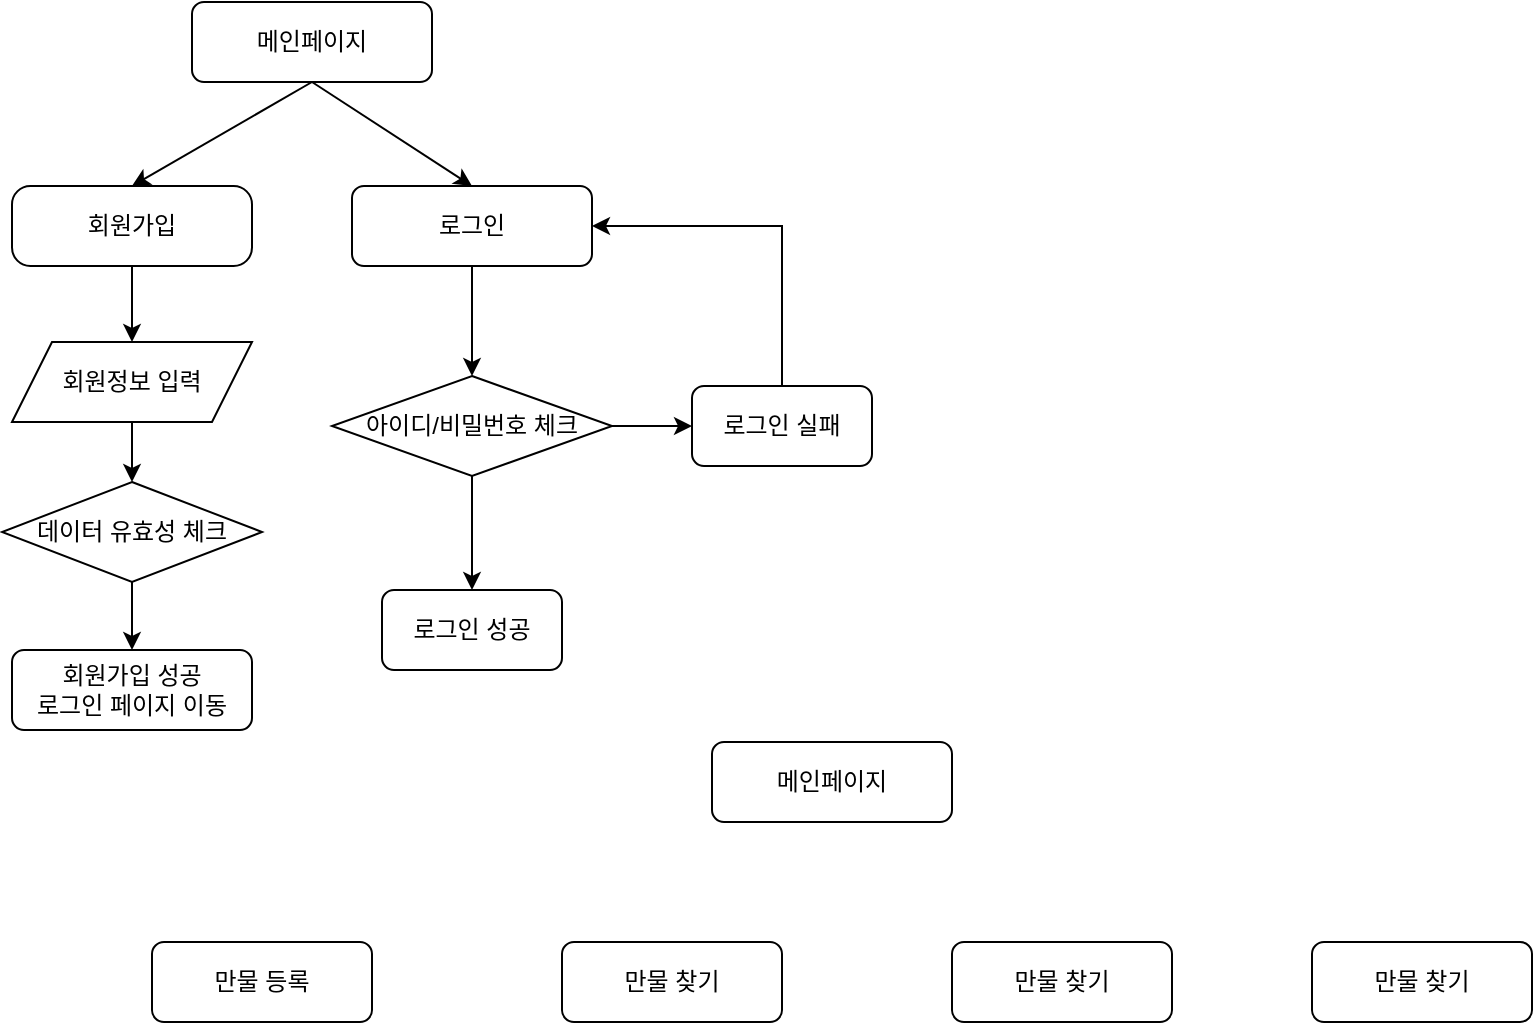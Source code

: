 <mxfile version="14.8.0" type="github">
  <diagram id="C5RBs43oDa-KdzZeNtuy" name="Page-1">
    <mxGraphModel dx="1422" dy="794" grid="1" gridSize="10" guides="1" tooltips="1" connect="1" arrows="1" fold="1" page="1" pageScale="1" pageWidth="827" pageHeight="1169" math="0" shadow="0">
      <root>
        <mxCell id="WIyWlLk6GJQsqaUBKTNV-0" />
        <mxCell id="WIyWlLk6GJQsqaUBKTNV-1" parent="WIyWlLk6GJQsqaUBKTNV-0" />
        <mxCell id="kNZeeyLY9zirJYCVrwu_-2" style="edgeStyle=none;rounded=0;orthogonalLoop=1;jettySize=auto;html=1;exitX=0.5;exitY=1;exitDx=0;exitDy=0;entryX=0.5;entryY=0;entryDx=0;entryDy=0;" edge="1" parent="WIyWlLk6GJQsqaUBKTNV-1" source="WIyWlLk6GJQsqaUBKTNV-3" target="kNZeeyLY9zirJYCVrwu_-0">
          <mxGeometry relative="1" as="geometry" />
        </mxCell>
        <mxCell id="kNZeeyLY9zirJYCVrwu_-3" style="edgeStyle=none;rounded=0;orthogonalLoop=1;jettySize=auto;html=1;exitX=0.5;exitY=1;exitDx=0;exitDy=0;entryX=0.5;entryY=0;entryDx=0;entryDy=0;" edge="1" parent="WIyWlLk6GJQsqaUBKTNV-1" source="WIyWlLk6GJQsqaUBKTNV-3" target="kNZeeyLY9zirJYCVrwu_-1">
          <mxGeometry relative="1" as="geometry" />
        </mxCell>
        <mxCell id="WIyWlLk6GJQsqaUBKTNV-3" value="메인페이지" style="rounded=1;whiteSpace=wrap;html=1;fontSize=12;glass=0;strokeWidth=1;shadow=0;" parent="WIyWlLk6GJQsqaUBKTNV-1" vertex="1">
          <mxGeometry x="100" y="10" width="120" height="40" as="geometry" />
        </mxCell>
        <mxCell id="kNZeeyLY9zirJYCVrwu_-12" style="edgeStyle=none;rounded=0;orthogonalLoop=1;jettySize=auto;html=1;exitX=0.5;exitY=1;exitDx=0;exitDy=0;entryX=0.5;entryY=0;entryDx=0;entryDy=0;" edge="1" parent="WIyWlLk6GJQsqaUBKTNV-1" source="kNZeeyLY9zirJYCVrwu_-0" target="kNZeeyLY9zirJYCVrwu_-11">
          <mxGeometry relative="1" as="geometry" />
        </mxCell>
        <mxCell id="kNZeeyLY9zirJYCVrwu_-0" value="회원가입" style="rounded=1;whiteSpace=wrap;html=1;arcSize=23;" vertex="1" parent="WIyWlLk6GJQsqaUBKTNV-1">
          <mxGeometry x="10" y="102" width="120" height="40" as="geometry" />
        </mxCell>
        <mxCell id="kNZeeyLY9zirJYCVrwu_-10" style="edgeStyle=none;rounded=0;orthogonalLoop=1;jettySize=auto;html=1;exitX=0.5;exitY=1;exitDx=0;exitDy=0;entryX=0.5;entryY=0;entryDx=0;entryDy=0;" edge="1" parent="WIyWlLk6GJQsqaUBKTNV-1" source="kNZeeyLY9zirJYCVrwu_-1" target="kNZeeyLY9zirJYCVrwu_-4">
          <mxGeometry relative="1" as="geometry" />
        </mxCell>
        <mxCell id="kNZeeyLY9zirJYCVrwu_-1" value="로그인" style="rounded=1;whiteSpace=wrap;html=1;" vertex="1" parent="WIyWlLk6GJQsqaUBKTNV-1">
          <mxGeometry x="180" y="102" width="120" height="40" as="geometry" />
        </mxCell>
        <mxCell id="kNZeeyLY9zirJYCVrwu_-7" style="edgeStyle=none;rounded=0;orthogonalLoop=1;jettySize=auto;html=1;exitX=0.5;exitY=1;exitDx=0;exitDy=0;entryX=0.5;entryY=0;entryDx=0;entryDy=0;" edge="1" parent="WIyWlLk6GJQsqaUBKTNV-1" source="kNZeeyLY9zirJYCVrwu_-4" target="kNZeeyLY9zirJYCVrwu_-5">
          <mxGeometry relative="1" as="geometry" />
        </mxCell>
        <mxCell id="kNZeeyLY9zirJYCVrwu_-8" style="edgeStyle=none;rounded=0;orthogonalLoop=1;jettySize=auto;html=1;exitX=1;exitY=0.5;exitDx=0;exitDy=0;entryX=0;entryY=0.5;entryDx=0;entryDy=0;" edge="1" parent="WIyWlLk6GJQsqaUBKTNV-1" source="kNZeeyLY9zirJYCVrwu_-4" target="kNZeeyLY9zirJYCVrwu_-6">
          <mxGeometry relative="1" as="geometry" />
        </mxCell>
        <mxCell id="kNZeeyLY9zirJYCVrwu_-4" value="아이디/비밀번호 체크" style="rhombus;whiteSpace=wrap;html=1;" vertex="1" parent="WIyWlLk6GJQsqaUBKTNV-1">
          <mxGeometry x="170" y="197" width="140" height="50" as="geometry" />
        </mxCell>
        <mxCell id="kNZeeyLY9zirJYCVrwu_-5" value="로그인 성공" style="rounded=1;whiteSpace=wrap;html=1;" vertex="1" parent="WIyWlLk6GJQsqaUBKTNV-1">
          <mxGeometry x="195" y="304" width="90" height="40" as="geometry" />
        </mxCell>
        <mxCell id="kNZeeyLY9zirJYCVrwu_-9" style="edgeStyle=none;rounded=0;orthogonalLoop=1;jettySize=auto;html=1;exitX=0.5;exitY=0;exitDx=0;exitDy=0;entryX=1;entryY=0.5;entryDx=0;entryDy=0;" edge="1" parent="WIyWlLk6GJQsqaUBKTNV-1" source="kNZeeyLY9zirJYCVrwu_-6" target="kNZeeyLY9zirJYCVrwu_-1">
          <mxGeometry relative="1" as="geometry">
            <Array as="points">
              <mxPoint x="395" y="122" />
            </Array>
          </mxGeometry>
        </mxCell>
        <mxCell id="kNZeeyLY9zirJYCVrwu_-6" value="로그인 실패" style="rounded=1;whiteSpace=wrap;html=1;" vertex="1" parent="WIyWlLk6GJQsqaUBKTNV-1">
          <mxGeometry x="350" y="202" width="90" height="40" as="geometry" />
        </mxCell>
        <mxCell id="kNZeeyLY9zirJYCVrwu_-14" style="edgeStyle=none;rounded=0;orthogonalLoop=1;jettySize=auto;html=1;exitX=0.5;exitY=1;exitDx=0;exitDy=0;entryX=0.5;entryY=0;entryDx=0;entryDy=0;" edge="1" parent="WIyWlLk6GJQsqaUBKTNV-1" source="kNZeeyLY9zirJYCVrwu_-11" target="kNZeeyLY9zirJYCVrwu_-13">
          <mxGeometry relative="1" as="geometry" />
        </mxCell>
        <mxCell id="kNZeeyLY9zirJYCVrwu_-11" value="회원정보 입력" style="shape=parallelogram;perimeter=parallelogramPerimeter;whiteSpace=wrap;html=1;fixedSize=1;" vertex="1" parent="WIyWlLk6GJQsqaUBKTNV-1">
          <mxGeometry x="10" y="180" width="120" height="40" as="geometry" />
        </mxCell>
        <mxCell id="kNZeeyLY9zirJYCVrwu_-16" style="edgeStyle=none;rounded=0;orthogonalLoop=1;jettySize=auto;html=1;exitX=0.5;exitY=1;exitDx=0;exitDy=0;entryX=0.5;entryY=0;entryDx=0;entryDy=0;" edge="1" parent="WIyWlLk6GJQsqaUBKTNV-1" source="kNZeeyLY9zirJYCVrwu_-13" target="kNZeeyLY9zirJYCVrwu_-15">
          <mxGeometry relative="1" as="geometry" />
        </mxCell>
        <mxCell id="kNZeeyLY9zirJYCVrwu_-13" value="데이터 유효성 체크" style="rhombus;whiteSpace=wrap;html=1;" vertex="1" parent="WIyWlLk6GJQsqaUBKTNV-1">
          <mxGeometry x="5" y="250" width="130" height="50" as="geometry" />
        </mxCell>
        <mxCell id="kNZeeyLY9zirJYCVrwu_-15" value="회원가입 성공&lt;br&gt;로그인 페이지 이동" style="rounded=1;whiteSpace=wrap;html=1;" vertex="1" parent="WIyWlLk6GJQsqaUBKTNV-1">
          <mxGeometry x="10" y="334" width="120" height="40" as="geometry" />
        </mxCell>
        <mxCell id="kNZeeyLY9zirJYCVrwu_-17" value="만물 등록" style="rounded=1;whiteSpace=wrap;html=1;" vertex="1" parent="WIyWlLk6GJQsqaUBKTNV-1">
          <mxGeometry x="80" y="480" width="110" height="40" as="geometry" />
        </mxCell>
        <mxCell id="kNZeeyLY9zirJYCVrwu_-18" value="만물 찾기" style="rounded=1;whiteSpace=wrap;html=1;" vertex="1" parent="WIyWlLk6GJQsqaUBKTNV-1">
          <mxGeometry x="285" y="480" width="110" height="40" as="geometry" />
        </mxCell>
        <mxCell id="kNZeeyLY9zirJYCVrwu_-19" value="메인페이지" style="rounded=1;whiteSpace=wrap;html=1;fontSize=12;glass=0;strokeWidth=1;shadow=0;" vertex="1" parent="WIyWlLk6GJQsqaUBKTNV-1">
          <mxGeometry x="360" y="380" width="120" height="40" as="geometry" />
        </mxCell>
        <mxCell id="kNZeeyLY9zirJYCVrwu_-20" value="만물 찾기" style="rounded=1;whiteSpace=wrap;html=1;" vertex="1" parent="WIyWlLk6GJQsqaUBKTNV-1">
          <mxGeometry x="480" y="480" width="110" height="40" as="geometry" />
        </mxCell>
        <mxCell id="kNZeeyLY9zirJYCVrwu_-21" value="만물 찾기" style="rounded=1;whiteSpace=wrap;html=1;" vertex="1" parent="WIyWlLk6GJQsqaUBKTNV-1">
          <mxGeometry x="660" y="480" width="110" height="40" as="geometry" />
        </mxCell>
      </root>
    </mxGraphModel>
  </diagram>
</mxfile>
